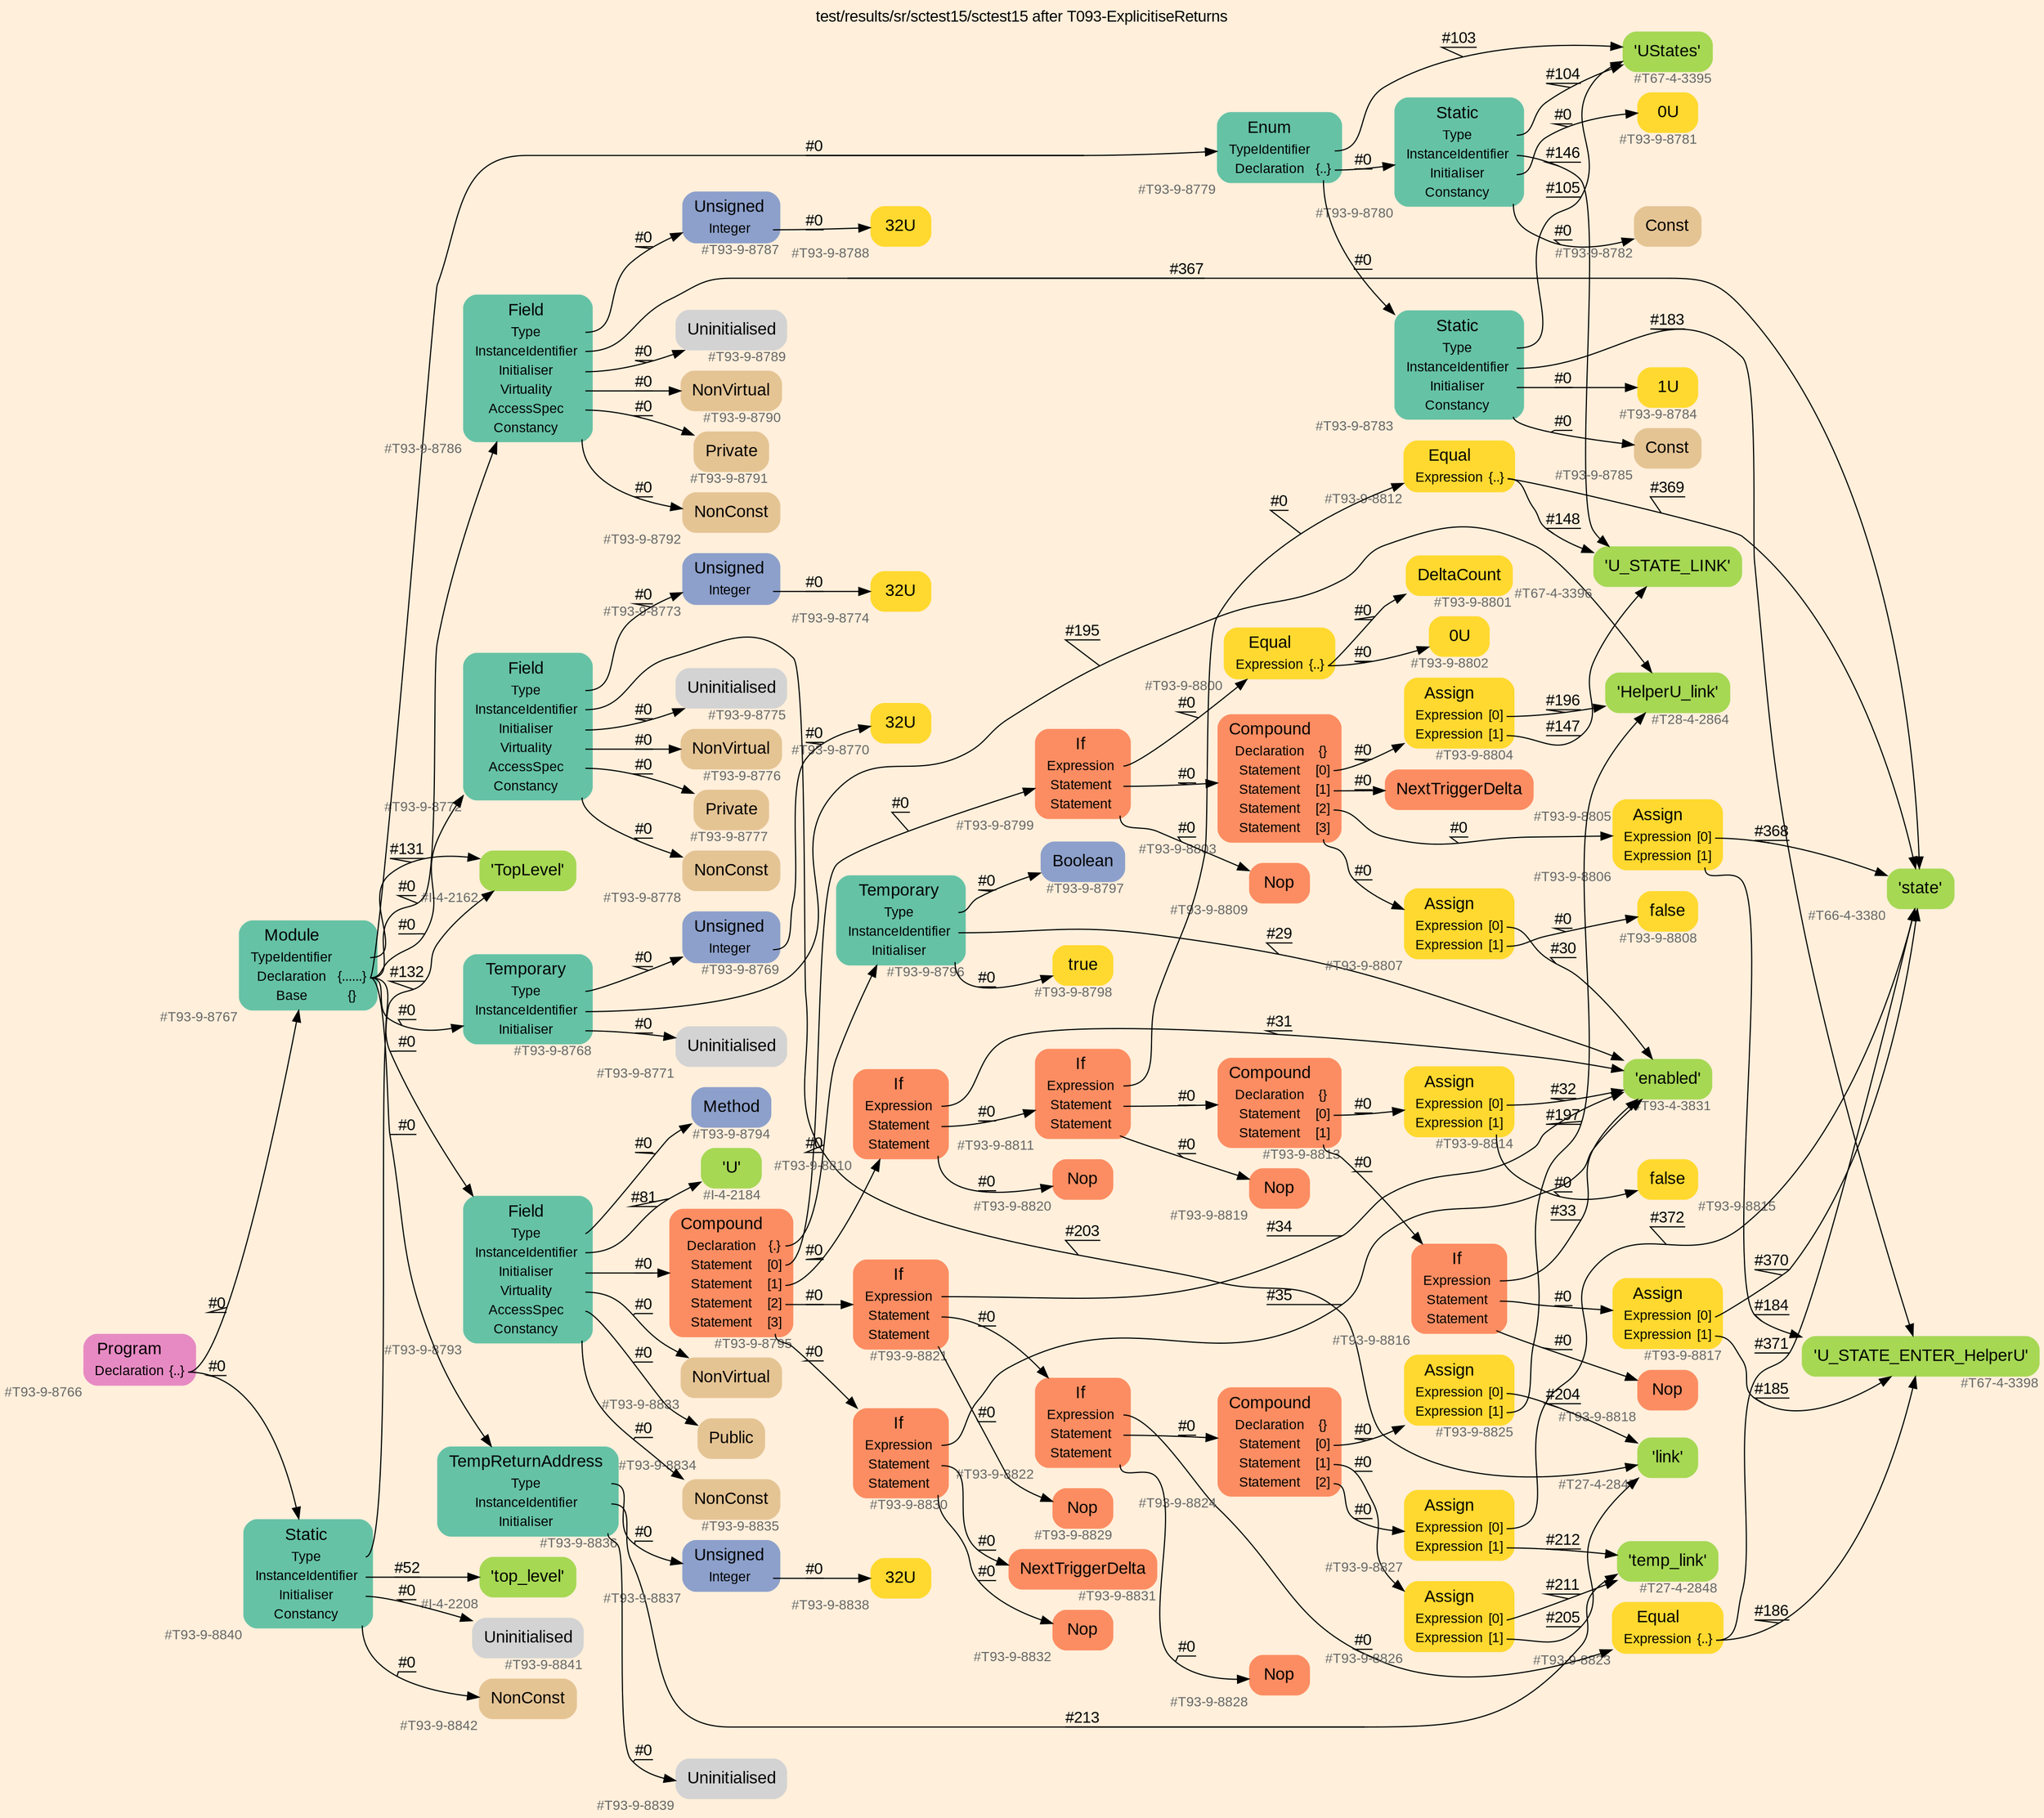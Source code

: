 digraph "test/results/sr/sctest15/sctest15 after T093-ExplicitiseReturns" {
label = "test/results/sr/sctest15/sctest15 after T093-ExplicitiseReturns"
labelloc = t
graph [
    rankdir = "LR"
    ranksep = 0.3
    bgcolor = antiquewhite1
    color = black
    fontcolor = black
    fontname = "Arial"
];
node [
    fontname = "Arial"
];
edge [
    fontname = "Arial"
];

// -------------------- node figure --------------------
// -------- block #T93-9-8766 ----------
"#T93-9-8766" [
    fillcolor = "/set28/4"
    xlabel = "#T93-9-8766"
    fontsize = "12"
    fontcolor = grey40
    shape = "plaintext"
    label = <<TABLE BORDER="0" CELLBORDER="0" CELLSPACING="0">
     <TR><TD><FONT COLOR="black" POINT-SIZE="15">Program</FONT></TD></TR>
     <TR><TD><FONT COLOR="black" POINT-SIZE="12">Declaration</FONT></TD><TD PORT="port0"><FONT COLOR="black" POINT-SIZE="12">{..}</FONT></TD></TR>
    </TABLE>>
    style = "rounded,filled"
];

// -------- block #T93-9-8767 ----------
"#T93-9-8767" [
    fillcolor = "/set28/1"
    xlabel = "#T93-9-8767"
    fontsize = "12"
    fontcolor = grey40
    shape = "plaintext"
    label = <<TABLE BORDER="0" CELLBORDER="0" CELLSPACING="0">
     <TR><TD><FONT COLOR="black" POINT-SIZE="15">Module</FONT></TD></TR>
     <TR><TD><FONT COLOR="black" POINT-SIZE="12">TypeIdentifier</FONT></TD><TD PORT="port0"></TD></TR>
     <TR><TD><FONT COLOR="black" POINT-SIZE="12">Declaration</FONT></TD><TD PORT="port1"><FONT COLOR="black" POINT-SIZE="12">{......}</FONT></TD></TR>
     <TR><TD><FONT COLOR="black" POINT-SIZE="12">Base</FONT></TD><TD PORT="port2"><FONT COLOR="black" POINT-SIZE="12">{}</FONT></TD></TR>
    </TABLE>>
    style = "rounded,filled"
];

// -------- block #I-4-2162 ----------
"#I-4-2162" [
    fillcolor = "/set28/5"
    xlabel = "#I-4-2162"
    fontsize = "12"
    fontcolor = grey40
    shape = "plaintext"
    label = <<TABLE BORDER="0" CELLBORDER="0" CELLSPACING="0">
     <TR><TD><FONT COLOR="black" POINT-SIZE="15">'TopLevel'</FONT></TD></TR>
    </TABLE>>
    style = "rounded,filled"
];

// -------- block #T93-9-8768 ----------
"#T93-9-8768" [
    fillcolor = "/set28/1"
    xlabel = "#T93-9-8768"
    fontsize = "12"
    fontcolor = grey40
    shape = "plaintext"
    label = <<TABLE BORDER="0" CELLBORDER="0" CELLSPACING="0">
     <TR><TD><FONT COLOR="black" POINT-SIZE="15">Temporary</FONT></TD></TR>
     <TR><TD><FONT COLOR="black" POINT-SIZE="12">Type</FONT></TD><TD PORT="port0"></TD></TR>
     <TR><TD><FONT COLOR="black" POINT-SIZE="12">InstanceIdentifier</FONT></TD><TD PORT="port1"></TD></TR>
     <TR><TD><FONT COLOR="black" POINT-SIZE="12">Initialiser</FONT></TD><TD PORT="port2"></TD></TR>
    </TABLE>>
    style = "rounded,filled"
];

// -------- block #T93-9-8769 ----------
"#T93-9-8769" [
    fillcolor = "/set28/3"
    xlabel = "#T93-9-8769"
    fontsize = "12"
    fontcolor = grey40
    shape = "plaintext"
    label = <<TABLE BORDER="0" CELLBORDER="0" CELLSPACING="0">
     <TR><TD><FONT COLOR="black" POINT-SIZE="15">Unsigned</FONT></TD></TR>
     <TR><TD><FONT COLOR="black" POINT-SIZE="12">Integer</FONT></TD><TD PORT="port0"></TD></TR>
    </TABLE>>
    style = "rounded,filled"
];

// -------- block #T93-9-8770 ----------
"#T93-9-8770" [
    fillcolor = "/set28/6"
    xlabel = "#T93-9-8770"
    fontsize = "12"
    fontcolor = grey40
    shape = "plaintext"
    label = <<TABLE BORDER="0" CELLBORDER="0" CELLSPACING="0">
     <TR><TD><FONT COLOR="black" POINT-SIZE="15">32U</FONT></TD></TR>
    </TABLE>>
    style = "rounded,filled"
];

// -------- block #T28-4-2864 ----------
"#T28-4-2864" [
    fillcolor = "/set28/5"
    xlabel = "#T28-4-2864"
    fontsize = "12"
    fontcolor = grey40
    shape = "plaintext"
    label = <<TABLE BORDER="0" CELLBORDER="0" CELLSPACING="0">
     <TR><TD><FONT COLOR="black" POINT-SIZE="15">'HelperU_link'</FONT></TD></TR>
    </TABLE>>
    style = "rounded,filled"
];

// -------- block #T93-9-8771 ----------
"#T93-9-8771" [
    xlabel = "#T93-9-8771"
    fontsize = "12"
    fontcolor = grey40
    shape = "plaintext"
    label = <<TABLE BORDER="0" CELLBORDER="0" CELLSPACING="0">
     <TR><TD><FONT COLOR="black" POINT-SIZE="15">Uninitialised</FONT></TD></TR>
    </TABLE>>
    style = "rounded,filled"
];

// -------- block #T93-9-8772 ----------
"#T93-9-8772" [
    fillcolor = "/set28/1"
    xlabel = "#T93-9-8772"
    fontsize = "12"
    fontcolor = grey40
    shape = "plaintext"
    label = <<TABLE BORDER="0" CELLBORDER="0" CELLSPACING="0">
     <TR><TD><FONT COLOR="black" POINT-SIZE="15">Field</FONT></TD></TR>
     <TR><TD><FONT COLOR="black" POINT-SIZE="12">Type</FONT></TD><TD PORT="port0"></TD></TR>
     <TR><TD><FONT COLOR="black" POINT-SIZE="12">InstanceIdentifier</FONT></TD><TD PORT="port1"></TD></TR>
     <TR><TD><FONT COLOR="black" POINT-SIZE="12">Initialiser</FONT></TD><TD PORT="port2"></TD></TR>
     <TR><TD><FONT COLOR="black" POINT-SIZE="12">Virtuality</FONT></TD><TD PORT="port3"></TD></TR>
     <TR><TD><FONT COLOR="black" POINT-SIZE="12">AccessSpec</FONT></TD><TD PORT="port4"></TD></TR>
     <TR><TD><FONT COLOR="black" POINT-SIZE="12">Constancy</FONT></TD><TD PORT="port5"></TD></TR>
    </TABLE>>
    style = "rounded,filled"
];

// -------- block #T93-9-8773 ----------
"#T93-9-8773" [
    fillcolor = "/set28/3"
    xlabel = "#T93-9-8773"
    fontsize = "12"
    fontcolor = grey40
    shape = "plaintext"
    label = <<TABLE BORDER="0" CELLBORDER="0" CELLSPACING="0">
     <TR><TD><FONT COLOR="black" POINT-SIZE="15">Unsigned</FONT></TD></TR>
     <TR><TD><FONT COLOR="black" POINT-SIZE="12">Integer</FONT></TD><TD PORT="port0"></TD></TR>
    </TABLE>>
    style = "rounded,filled"
];

// -------- block #T93-9-8774 ----------
"#T93-9-8774" [
    fillcolor = "/set28/6"
    xlabel = "#T93-9-8774"
    fontsize = "12"
    fontcolor = grey40
    shape = "plaintext"
    label = <<TABLE BORDER="0" CELLBORDER="0" CELLSPACING="0">
     <TR><TD><FONT COLOR="black" POINT-SIZE="15">32U</FONT></TD></TR>
    </TABLE>>
    style = "rounded,filled"
];

// -------- block #T27-4-2847 ----------
"#T27-4-2847" [
    fillcolor = "/set28/5"
    xlabel = "#T27-4-2847"
    fontsize = "12"
    fontcolor = grey40
    shape = "plaintext"
    label = <<TABLE BORDER="0" CELLBORDER="0" CELLSPACING="0">
     <TR><TD><FONT COLOR="black" POINT-SIZE="15">'link'</FONT></TD></TR>
    </TABLE>>
    style = "rounded,filled"
];

// -------- block #T93-9-8775 ----------
"#T93-9-8775" [
    xlabel = "#T93-9-8775"
    fontsize = "12"
    fontcolor = grey40
    shape = "plaintext"
    label = <<TABLE BORDER="0" CELLBORDER="0" CELLSPACING="0">
     <TR><TD><FONT COLOR="black" POINT-SIZE="15">Uninitialised</FONT></TD></TR>
    </TABLE>>
    style = "rounded,filled"
];

// -------- block #T93-9-8776 ----------
"#T93-9-8776" [
    fillcolor = "/set28/7"
    xlabel = "#T93-9-8776"
    fontsize = "12"
    fontcolor = grey40
    shape = "plaintext"
    label = <<TABLE BORDER="0" CELLBORDER="0" CELLSPACING="0">
     <TR><TD><FONT COLOR="black" POINT-SIZE="15">NonVirtual</FONT></TD></TR>
    </TABLE>>
    style = "rounded,filled"
];

// -------- block #T93-9-8777 ----------
"#T93-9-8777" [
    fillcolor = "/set28/7"
    xlabel = "#T93-9-8777"
    fontsize = "12"
    fontcolor = grey40
    shape = "plaintext"
    label = <<TABLE BORDER="0" CELLBORDER="0" CELLSPACING="0">
     <TR><TD><FONT COLOR="black" POINT-SIZE="15">Private</FONT></TD></TR>
    </TABLE>>
    style = "rounded,filled"
];

// -------- block #T93-9-8778 ----------
"#T93-9-8778" [
    fillcolor = "/set28/7"
    xlabel = "#T93-9-8778"
    fontsize = "12"
    fontcolor = grey40
    shape = "plaintext"
    label = <<TABLE BORDER="0" CELLBORDER="0" CELLSPACING="0">
     <TR><TD><FONT COLOR="black" POINT-SIZE="15">NonConst</FONT></TD></TR>
    </TABLE>>
    style = "rounded,filled"
];

// -------- block #T93-9-8779 ----------
"#T93-9-8779" [
    fillcolor = "/set28/1"
    xlabel = "#T93-9-8779"
    fontsize = "12"
    fontcolor = grey40
    shape = "plaintext"
    label = <<TABLE BORDER="0" CELLBORDER="0" CELLSPACING="0">
     <TR><TD><FONT COLOR="black" POINT-SIZE="15">Enum</FONT></TD></TR>
     <TR><TD><FONT COLOR="black" POINT-SIZE="12">TypeIdentifier</FONT></TD><TD PORT="port0"></TD></TR>
     <TR><TD><FONT COLOR="black" POINT-SIZE="12">Declaration</FONT></TD><TD PORT="port1"><FONT COLOR="black" POINT-SIZE="12">{..}</FONT></TD></TR>
    </TABLE>>
    style = "rounded,filled"
];

// -------- block #T67-4-3395 ----------
"#T67-4-3395" [
    fillcolor = "/set28/5"
    xlabel = "#T67-4-3395"
    fontsize = "12"
    fontcolor = grey40
    shape = "plaintext"
    label = <<TABLE BORDER="0" CELLBORDER="0" CELLSPACING="0">
     <TR><TD><FONT COLOR="black" POINT-SIZE="15">'UStates'</FONT></TD></TR>
    </TABLE>>
    style = "rounded,filled"
];

// -------- block #T93-9-8780 ----------
"#T93-9-8780" [
    fillcolor = "/set28/1"
    xlabel = "#T93-9-8780"
    fontsize = "12"
    fontcolor = grey40
    shape = "plaintext"
    label = <<TABLE BORDER="0" CELLBORDER="0" CELLSPACING="0">
     <TR><TD><FONT COLOR="black" POINT-SIZE="15">Static</FONT></TD></TR>
     <TR><TD><FONT COLOR="black" POINT-SIZE="12">Type</FONT></TD><TD PORT="port0"></TD></TR>
     <TR><TD><FONT COLOR="black" POINT-SIZE="12">InstanceIdentifier</FONT></TD><TD PORT="port1"></TD></TR>
     <TR><TD><FONT COLOR="black" POINT-SIZE="12">Initialiser</FONT></TD><TD PORT="port2"></TD></TR>
     <TR><TD><FONT COLOR="black" POINT-SIZE="12">Constancy</FONT></TD><TD PORT="port3"></TD></TR>
    </TABLE>>
    style = "rounded,filled"
];

// -------- block #T67-4-3396 ----------
"#T67-4-3396" [
    fillcolor = "/set28/5"
    xlabel = "#T67-4-3396"
    fontsize = "12"
    fontcolor = grey40
    shape = "plaintext"
    label = <<TABLE BORDER="0" CELLBORDER="0" CELLSPACING="0">
     <TR><TD><FONT COLOR="black" POINT-SIZE="15">'U_STATE_LINK'</FONT></TD></TR>
    </TABLE>>
    style = "rounded,filled"
];

// -------- block #T93-9-8781 ----------
"#T93-9-8781" [
    fillcolor = "/set28/6"
    xlabel = "#T93-9-8781"
    fontsize = "12"
    fontcolor = grey40
    shape = "plaintext"
    label = <<TABLE BORDER="0" CELLBORDER="0" CELLSPACING="0">
     <TR><TD><FONT COLOR="black" POINT-SIZE="15">0U</FONT></TD></TR>
    </TABLE>>
    style = "rounded,filled"
];

// -------- block #T93-9-8782 ----------
"#T93-9-8782" [
    fillcolor = "/set28/7"
    xlabel = "#T93-9-8782"
    fontsize = "12"
    fontcolor = grey40
    shape = "plaintext"
    label = <<TABLE BORDER="0" CELLBORDER="0" CELLSPACING="0">
     <TR><TD><FONT COLOR="black" POINT-SIZE="15">Const</FONT></TD></TR>
    </TABLE>>
    style = "rounded,filled"
];

// -------- block #T93-9-8783 ----------
"#T93-9-8783" [
    fillcolor = "/set28/1"
    xlabel = "#T93-9-8783"
    fontsize = "12"
    fontcolor = grey40
    shape = "plaintext"
    label = <<TABLE BORDER="0" CELLBORDER="0" CELLSPACING="0">
     <TR><TD><FONT COLOR="black" POINT-SIZE="15">Static</FONT></TD></TR>
     <TR><TD><FONT COLOR="black" POINT-SIZE="12">Type</FONT></TD><TD PORT="port0"></TD></TR>
     <TR><TD><FONT COLOR="black" POINT-SIZE="12">InstanceIdentifier</FONT></TD><TD PORT="port1"></TD></TR>
     <TR><TD><FONT COLOR="black" POINT-SIZE="12">Initialiser</FONT></TD><TD PORT="port2"></TD></TR>
     <TR><TD><FONT COLOR="black" POINT-SIZE="12">Constancy</FONT></TD><TD PORT="port3"></TD></TR>
    </TABLE>>
    style = "rounded,filled"
];

// -------- block #T67-4-3398 ----------
"#T67-4-3398" [
    fillcolor = "/set28/5"
    xlabel = "#T67-4-3398"
    fontsize = "12"
    fontcolor = grey40
    shape = "plaintext"
    label = <<TABLE BORDER="0" CELLBORDER="0" CELLSPACING="0">
     <TR><TD><FONT COLOR="black" POINT-SIZE="15">'U_STATE_ENTER_HelperU'</FONT></TD></TR>
    </TABLE>>
    style = "rounded,filled"
];

// -------- block #T93-9-8784 ----------
"#T93-9-8784" [
    fillcolor = "/set28/6"
    xlabel = "#T93-9-8784"
    fontsize = "12"
    fontcolor = grey40
    shape = "plaintext"
    label = <<TABLE BORDER="0" CELLBORDER="0" CELLSPACING="0">
     <TR><TD><FONT COLOR="black" POINT-SIZE="15">1U</FONT></TD></TR>
    </TABLE>>
    style = "rounded,filled"
];

// -------- block #T93-9-8785 ----------
"#T93-9-8785" [
    fillcolor = "/set28/7"
    xlabel = "#T93-9-8785"
    fontsize = "12"
    fontcolor = grey40
    shape = "plaintext"
    label = <<TABLE BORDER="0" CELLBORDER="0" CELLSPACING="0">
     <TR><TD><FONT COLOR="black" POINT-SIZE="15">Const</FONT></TD></TR>
    </TABLE>>
    style = "rounded,filled"
];

// -------- block #T93-9-8786 ----------
"#T93-9-8786" [
    fillcolor = "/set28/1"
    xlabel = "#T93-9-8786"
    fontsize = "12"
    fontcolor = grey40
    shape = "plaintext"
    label = <<TABLE BORDER="0" CELLBORDER="0" CELLSPACING="0">
     <TR><TD><FONT COLOR="black" POINT-SIZE="15">Field</FONT></TD></TR>
     <TR><TD><FONT COLOR="black" POINT-SIZE="12">Type</FONT></TD><TD PORT="port0"></TD></TR>
     <TR><TD><FONT COLOR="black" POINT-SIZE="12">InstanceIdentifier</FONT></TD><TD PORT="port1"></TD></TR>
     <TR><TD><FONT COLOR="black" POINT-SIZE="12">Initialiser</FONT></TD><TD PORT="port2"></TD></TR>
     <TR><TD><FONT COLOR="black" POINT-SIZE="12">Virtuality</FONT></TD><TD PORT="port3"></TD></TR>
     <TR><TD><FONT COLOR="black" POINT-SIZE="12">AccessSpec</FONT></TD><TD PORT="port4"></TD></TR>
     <TR><TD><FONT COLOR="black" POINT-SIZE="12">Constancy</FONT></TD><TD PORT="port5"></TD></TR>
    </TABLE>>
    style = "rounded,filled"
];

// -------- block #T93-9-8787 ----------
"#T93-9-8787" [
    fillcolor = "/set28/3"
    xlabel = "#T93-9-8787"
    fontsize = "12"
    fontcolor = grey40
    shape = "plaintext"
    label = <<TABLE BORDER="0" CELLBORDER="0" CELLSPACING="0">
     <TR><TD><FONT COLOR="black" POINT-SIZE="15">Unsigned</FONT></TD></TR>
     <TR><TD><FONT COLOR="black" POINT-SIZE="12">Integer</FONT></TD><TD PORT="port0"></TD></TR>
    </TABLE>>
    style = "rounded,filled"
];

// -------- block #T93-9-8788 ----------
"#T93-9-8788" [
    fillcolor = "/set28/6"
    xlabel = "#T93-9-8788"
    fontsize = "12"
    fontcolor = grey40
    shape = "plaintext"
    label = <<TABLE BORDER="0" CELLBORDER="0" CELLSPACING="0">
     <TR><TD><FONT COLOR="black" POINT-SIZE="15">32U</FONT></TD></TR>
    </TABLE>>
    style = "rounded,filled"
];

// -------- block #T66-4-3380 ----------
"#T66-4-3380" [
    fillcolor = "/set28/5"
    xlabel = "#T66-4-3380"
    fontsize = "12"
    fontcolor = grey40
    shape = "plaintext"
    label = <<TABLE BORDER="0" CELLBORDER="0" CELLSPACING="0">
     <TR><TD><FONT COLOR="black" POINT-SIZE="15">'state'</FONT></TD></TR>
    </TABLE>>
    style = "rounded,filled"
];

// -------- block #T93-9-8789 ----------
"#T93-9-8789" [
    xlabel = "#T93-9-8789"
    fontsize = "12"
    fontcolor = grey40
    shape = "plaintext"
    label = <<TABLE BORDER="0" CELLBORDER="0" CELLSPACING="0">
     <TR><TD><FONT COLOR="black" POINT-SIZE="15">Uninitialised</FONT></TD></TR>
    </TABLE>>
    style = "rounded,filled"
];

// -------- block #T93-9-8790 ----------
"#T93-9-8790" [
    fillcolor = "/set28/7"
    xlabel = "#T93-9-8790"
    fontsize = "12"
    fontcolor = grey40
    shape = "plaintext"
    label = <<TABLE BORDER="0" CELLBORDER="0" CELLSPACING="0">
     <TR><TD><FONT COLOR="black" POINT-SIZE="15">NonVirtual</FONT></TD></TR>
    </TABLE>>
    style = "rounded,filled"
];

// -------- block #T93-9-8791 ----------
"#T93-9-8791" [
    fillcolor = "/set28/7"
    xlabel = "#T93-9-8791"
    fontsize = "12"
    fontcolor = grey40
    shape = "plaintext"
    label = <<TABLE BORDER="0" CELLBORDER="0" CELLSPACING="0">
     <TR><TD><FONT COLOR="black" POINT-SIZE="15">Private</FONT></TD></TR>
    </TABLE>>
    style = "rounded,filled"
];

// -------- block #T93-9-8792 ----------
"#T93-9-8792" [
    fillcolor = "/set28/7"
    xlabel = "#T93-9-8792"
    fontsize = "12"
    fontcolor = grey40
    shape = "plaintext"
    label = <<TABLE BORDER="0" CELLBORDER="0" CELLSPACING="0">
     <TR><TD><FONT COLOR="black" POINT-SIZE="15">NonConst</FONT></TD></TR>
    </TABLE>>
    style = "rounded,filled"
];

// -------- block #T93-9-8793 ----------
"#T93-9-8793" [
    fillcolor = "/set28/1"
    xlabel = "#T93-9-8793"
    fontsize = "12"
    fontcolor = grey40
    shape = "plaintext"
    label = <<TABLE BORDER="0" CELLBORDER="0" CELLSPACING="0">
     <TR><TD><FONT COLOR="black" POINT-SIZE="15">Field</FONT></TD></TR>
     <TR><TD><FONT COLOR="black" POINT-SIZE="12">Type</FONT></TD><TD PORT="port0"></TD></TR>
     <TR><TD><FONT COLOR="black" POINT-SIZE="12">InstanceIdentifier</FONT></TD><TD PORT="port1"></TD></TR>
     <TR><TD><FONT COLOR="black" POINT-SIZE="12">Initialiser</FONT></TD><TD PORT="port2"></TD></TR>
     <TR><TD><FONT COLOR="black" POINT-SIZE="12">Virtuality</FONT></TD><TD PORT="port3"></TD></TR>
     <TR><TD><FONT COLOR="black" POINT-SIZE="12">AccessSpec</FONT></TD><TD PORT="port4"></TD></TR>
     <TR><TD><FONT COLOR="black" POINT-SIZE="12">Constancy</FONT></TD><TD PORT="port5"></TD></TR>
    </TABLE>>
    style = "rounded,filled"
];

// -------- block #T93-9-8794 ----------
"#T93-9-8794" [
    fillcolor = "/set28/3"
    xlabel = "#T93-9-8794"
    fontsize = "12"
    fontcolor = grey40
    shape = "plaintext"
    label = <<TABLE BORDER="0" CELLBORDER="0" CELLSPACING="0">
     <TR><TD><FONT COLOR="black" POINT-SIZE="15">Method</FONT></TD></TR>
    </TABLE>>
    style = "rounded,filled"
];

// -------- block #I-4-2184 ----------
"#I-4-2184" [
    fillcolor = "/set28/5"
    xlabel = "#I-4-2184"
    fontsize = "12"
    fontcolor = grey40
    shape = "plaintext"
    label = <<TABLE BORDER="0" CELLBORDER="0" CELLSPACING="0">
     <TR><TD><FONT COLOR="black" POINT-SIZE="15">'U'</FONT></TD></TR>
    </TABLE>>
    style = "rounded,filled"
];

// -------- block #T93-9-8795 ----------
"#T93-9-8795" [
    fillcolor = "/set28/2"
    xlabel = "#T93-9-8795"
    fontsize = "12"
    fontcolor = grey40
    shape = "plaintext"
    label = <<TABLE BORDER="0" CELLBORDER="0" CELLSPACING="0">
     <TR><TD><FONT COLOR="black" POINT-SIZE="15">Compound</FONT></TD></TR>
     <TR><TD><FONT COLOR="black" POINT-SIZE="12">Declaration</FONT></TD><TD PORT="port0"><FONT COLOR="black" POINT-SIZE="12">{.}</FONT></TD></TR>
     <TR><TD><FONT COLOR="black" POINT-SIZE="12">Statement</FONT></TD><TD PORT="port1"><FONT COLOR="black" POINT-SIZE="12">[0]</FONT></TD></TR>
     <TR><TD><FONT COLOR="black" POINT-SIZE="12">Statement</FONT></TD><TD PORT="port2"><FONT COLOR="black" POINT-SIZE="12">[1]</FONT></TD></TR>
     <TR><TD><FONT COLOR="black" POINT-SIZE="12">Statement</FONT></TD><TD PORT="port3"><FONT COLOR="black" POINT-SIZE="12">[2]</FONT></TD></TR>
     <TR><TD><FONT COLOR="black" POINT-SIZE="12">Statement</FONT></TD><TD PORT="port4"><FONT COLOR="black" POINT-SIZE="12">[3]</FONT></TD></TR>
    </TABLE>>
    style = "rounded,filled"
];

// -------- block #T93-9-8796 ----------
"#T93-9-8796" [
    fillcolor = "/set28/1"
    xlabel = "#T93-9-8796"
    fontsize = "12"
    fontcolor = grey40
    shape = "plaintext"
    label = <<TABLE BORDER="0" CELLBORDER="0" CELLSPACING="0">
     <TR><TD><FONT COLOR="black" POINT-SIZE="15">Temporary</FONT></TD></TR>
     <TR><TD><FONT COLOR="black" POINT-SIZE="12">Type</FONT></TD><TD PORT="port0"></TD></TR>
     <TR><TD><FONT COLOR="black" POINT-SIZE="12">InstanceIdentifier</FONT></TD><TD PORT="port1"></TD></TR>
     <TR><TD><FONT COLOR="black" POINT-SIZE="12">Initialiser</FONT></TD><TD PORT="port2"></TD></TR>
    </TABLE>>
    style = "rounded,filled"
];

// -------- block #T93-9-8797 ----------
"#T93-9-8797" [
    fillcolor = "/set28/3"
    xlabel = "#T93-9-8797"
    fontsize = "12"
    fontcolor = grey40
    shape = "plaintext"
    label = <<TABLE BORDER="0" CELLBORDER="0" CELLSPACING="0">
     <TR><TD><FONT COLOR="black" POINT-SIZE="15">Boolean</FONT></TD></TR>
    </TABLE>>
    style = "rounded,filled"
];

// -------- block #T93-4-3831 ----------
"#T93-4-3831" [
    fillcolor = "/set28/5"
    xlabel = "#T93-4-3831"
    fontsize = "12"
    fontcolor = grey40
    shape = "plaintext"
    label = <<TABLE BORDER="0" CELLBORDER="0" CELLSPACING="0">
     <TR><TD><FONT COLOR="black" POINT-SIZE="15">'enabled'</FONT></TD></TR>
    </TABLE>>
    style = "rounded,filled"
];

// -------- block #T93-9-8798 ----------
"#T93-9-8798" [
    fillcolor = "/set28/6"
    xlabel = "#T93-9-8798"
    fontsize = "12"
    fontcolor = grey40
    shape = "plaintext"
    label = <<TABLE BORDER="0" CELLBORDER="0" CELLSPACING="0">
     <TR><TD><FONT COLOR="black" POINT-SIZE="15">true</FONT></TD></TR>
    </TABLE>>
    style = "rounded,filled"
];

// -------- block #T93-9-8799 ----------
"#T93-9-8799" [
    fillcolor = "/set28/2"
    xlabel = "#T93-9-8799"
    fontsize = "12"
    fontcolor = grey40
    shape = "plaintext"
    label = <<TABLE BORDER="0" CELLBORDER="0" CELLSPACING="0">
     <TR><TD><FONT COLOR="black" POINT-SIZE="15">If</FONT></TD></TR>
     <TR><TD><FONT COLOR="black" POINT-SIZE="12">Expression</FONT></TD><TD PORT="port0"></TD></TR>
     <TR><TD><FONT COLOR="black" POINT-SIZE="12">Statement</FONT></TD><TD PORT="port1"></TD></TR>
     <TR><TD><FONT COLOR="black" POINT-SIZE="12">Statement</FONT></TD><TD PORT="port2"></TD></TR>
    </TABLE>>
    style = "rounded,filled"
];

// -------- block #T93-9-8800 ----------
"#T93-9-8800" [
    fillcolor = "/set28/6"
    xlabel = "#T93-9-8800"
    fontsize = "12"
    fontcolor = grey40
    shape = "plaintext"
    label = <<TABLE BORDER="0" CELLBORDER="0" CELLSPACING="0">
     <TR><TD><FONT COLOR="black" POINT-SIZE="15">Equal</FONT></TD></TR>
     <TR><TD><FONT COLOR="black" POINT-SIZE="12">Expression</FONT></TD><TD PORT="port0"><FONT COLOR="black" POINT-SIZE="12">{..}</FONT></TD></TR>
    </TABLE>>
    style = "rounded,filled"
];

// -------- block #T93-9-8801 ----------
"#T93-9-8801" [
    fillcolor = "/set28/6"
    xlabel = "#T93-9-8801"
    fontsize = "12"
    fontcolor = grey40
    shape = "plaintext"
    label = <<TABLE BORDER="0" CELLBORDER="0" CELLSPACING="0">
     <TR><TD><FONT COLOR="black" POINT-SIZE="15">DeltaCount</FONT></TD></TR>
    </TABLE>>
    style = "rounded,filled"
];

// -------- block #T93-9-8802 ----------
"#T93-9-8802" [
    fillcolor = "/set28/6"
    xlabel = "#T93-9-8802"
    fontsize = "12"
    fontcolor = grey40
    shape = "plaintext"
    label = <<TABLE BORDER="0" CELLBORDER="0" CELLSPACING="0">
     <TR><TD><FONT COLOR="black" POINT-SIZE="15">0U</FONT></TD></TR>
    </TABLE>>
    style = "rounded,filled"
];

// -------- block #T93-9-8803 ----------
"#T93-9-8803" [
    fillcolor = "/set28/2"
    xlabel = "#T93-9-8803"
    fontsize = "12"
    fontcolor = grey40
    shape = "plaintext"
    label = <<TABLE BORDER="0" CELLBORDER="0" CELLSPACING="0">
     <TR><TD><FONT COLOR="black" POINT-SIZE="15">Compound</FONT></TD></TR>
     <TR><TD><FONT COLOR="black" POINT-SIZE="12">Declaration</FONT></TD><TD PORT="port0"><FONT COLOR="black" POINT-SIZE="12">{}</FONT></TD></TR>
     <TR><TD><FONT COLOR="black" POINT-SIZE="12">Statement</FONT></TD><TD PORT="port1"><FONT COLOR="black" POINT-SIZE="12">[0]</FONT></TD></TR>
     <TR><TD><FONT COLOR="black" POINT-SIZE="12">Statement</FONT></TD><TD PORT="port2"><FONT COLOR="black" POINT-SIZE="12">[1]</FONT></TD></TR>
     <TR><TD><FONT COLOR="black" POINT-SIZE="12">Statement</FONT></TD><TD PORT="port3"><FONT COLOR="black" POINT-SIZE="12">[2]</FONT></TD></TR>
     <TR><TD><FONT COLOR="black" POINT-SIZE="12">Statement</FONT></TD><TD PORT="port4"><FONT COLOR="black" POINT-SIZE="12">[3]</FONT></TD></TR>
    </TABLE>>
    style = "rounded,filled"
];

// -------- block #T93-9-8804 ----------
"#T93-9-8804" [
    fillcolor = "/set28/6"
    xlabel = "#T93-9-8804"
    fontsize = "12"
    fontcolor = grey40
    shape = "plaintext"
    label = <<TABLE BORDER="0" CELLBORDER="0" CELLSPACING="0">
     <TR><TD><FONT COLOR="black" POINT-SIZE="15">Assign</FONT></TD></TR>
     <TR><TD><FONT COLOR="black" POINT-SIZE="12">Expression</FONT></TD><TD PORT="port0"><FONT COLOR="black" POINT-SIZE="12">[0]</FONT></TD></TR>
     <TR><TD><FONT COLOR="black" POINT-SIZE="12">Expression</FONT></TD><TD PORT="port1"><FONT COLOR="black" POINT-SIZE="12">[1]</FONT></TD></TR>
    </TABLE>>
    style = "rounded,filled"
];

// -------- block #T93-9-8805 ----------
"#T93-9-8805" [
    fillcolor = "/set28/2"
    xlabel = "#T93-9-8805"
    fontsize = "12"
    fontcolor = grey40
    shape = "plaintext"
    label = <<TABLE BORDER="0" CELLBORDER="0" CELLSPACING="0">
     <TR><TD><FONT COLOR="black" POINT-SIZE="15">NextTriggerDelta</FONT></TD></TR>
    </TABLE>>
    style = "rounded,filled"
];

// -------- block #T93-9-8806 ----------
"#T93-9-8806" [
    fillcolor = "/set28/6"
    xlabel = "#T93-9-8806"
    fontsize = "12"
    fontcolor = grey40
    shape = "plaintext"
    label = <<TABLE BORDER="0" CELLBORDER="0" CELLSPACING="0">
     <TR><TD><FONT COLOR="black" POINT-SIZE="15">Assign</FONT></TD></TR>
     <TR><TD><FONT COLOR="black" POINT-SIZE="12">Expression</FONT></TD><TD PORT="port0"><FONT COLOR="black" POINT-SIZE="12">[0]</FONT></TD></TR>
     <TR><TD><FONT COLOR="black" POINT-SIZE="12">Expression</FONT></TD><TD PORT="port1"><FONT COLOR="black" POINT-SIZE="12">[1]</FONT></TD></TR>
    </TABLE>>
    style = "rounded,filled"
];

// -------- block #T93-9-8807 ----------
"#T93-9-8807" [
    fillcolor = "/set28/6"
    xlabel = "#T93-9-8807"
    fontsize = "12"
    fontcolor = grey40
    shape = "plaintext"
    label = <<TABLE BORDER="0" CELLBORDER="0" CELLSPACING="0">
     <TR><TD><FONT COLOR="black" POINT-SIZE="15">Assign</FONT></TD></TR>
     <TR><TD><FONT COLOR="black" POINT-SIZE="12">Expression</FONT></TD><TD PORT="port0"><FONT COLOR="black" POINT-SIZE="12">[0]</FONT></TD></TR>
     <TR><TD><FONT COLOR="black" POINT-SIZE="12">Expression</FONT></TD><TD PORT="port1"><FONT COLOR="black" POINT-SIZE="12">[1]</FONT></TD></TR>
    </TABLE>>
    style = "rounded,filled"
];

// -------- block #T93-9-8808 ----------
"#T93-9-8808" [
    fillcolor = "/set28/6"
    xlabel = "#T93-9-8808"
    fontsize = "12"
    fontcolor = grey40
    shape = "plaintext"
    label = <<TABLE BORDER="0" CELLBORDER="0" CELLSPACING="0">
     <TR><TD><FONT COLOR="black" POINT-SIZE="15">false</FONT></TD></TR>
    </TABLE>>
    style = "rounded,filled"
];

// -------- block #T93-9-8809 ----------
"#T93-9-8809" [
    fillcolor = "/set28/2"
    xlabel = "#T93-9-8809"
    fontsize = "12"
    fontcolor = grey40
    shape = "plaintext"
    label = <<TABLE BORDER="0" CELLBORDER="0" CELLSPACING="0">
     <TR><TD><FONT COLOR="black" POINT-SIZE="15">Nop</FONT></TD></TR>
    </TABLE>>
    style = "rounded,filled"
];

// -------- block #T93-9-8810 ----------
"#T93-9-8810" [
    fillcolor = "/set28/2"
    xlabel = "#T93-9-8810"
    fontsize = "12"
    fontcolor = grey40
    shape = "plaintext"
    label = <<TABLE BORDER="0" CELLBORDER="0" CELLSPACING="0">
     <TR><TD><FONT COLOR="black" POINT-SIZE="15">If</FONT></TD></TR>
     <TR><TD><FONT COLOR="black" POINT-SIZE="12">Expression</FONT></TD><TD PORT="port0"></TD></TR>
     <TR><TD><FONT COLOR="black" POINT-SIZE="12">Statement</FONT></TD><TD PORT="port1"></TD></TR>
     <TR><TD><FONT COLOR="black" POINT-SIZE="12">Statement</FONT></TD><TD PORT="port2"></TD></TR>
    </TABLE>>
    style = "rounded,filled"
];

// -------- block #T93-9-8811 ----------
"#T93-9-8811" [
    fillcolor = "/set28/2"
    xlabel = "#T93-9-8811"
    fontsize = "12"
    fontcolor = grey40
    shape = "plaintext"
    label = <<TABLE BORDER="0" CELLBORDER="0" CELLSPACING="0">
     <TR><TD><FONT COLOR="black" POINT-SIZE="15">If</FONT></TD></TR>
     <TR><TD><FONT COLOR="black" POINT-SIZE="12">Expression</FONT></TD><TD PORT="port0"></TD></TR>
     <TR><TD><FONT COLOR="black" POINT-SIZE="12">Statement</FONT></TD><TD PORT="port1"></TD></TR>
     <TR><TD><FONT COLOR="black" POINT-SIZE="12">Statement</FONT></TD><TD PORT="port2"></TD></TR>
    </TABLE>>
    style = "rounded,filled"
];

// -------- block #T93-9-8812 ----------
"#T93-9-8812" [
    fillcolor = "/set28/6"
    xlabel = "#T93-9-8812"
    fontsize = "12"
    fontcolor = grey40
    shape = "plaintext"
    label = <<TABLE BORDER="0" CELLBORDER="0" CELLSPACING="0">
     <TR><TD><FONT COLOR="black" POINT-SIZE="15">Equal</FONT></TD></TR>
     <TR><TD><FONT COLOR="black" POINT-SIZE="12">Expression</FONT></TD><TD PORT="port0"><FONT COLOR="black" POINT-SIZE="12">{..}</FONT></TD></TR>
    </TABLE>>
    style = "rounded,filled"
];

// -------- block #T93-9-8813 ----------
"#T93-9-8813" [
    fillcolor = "/set28/2"
    xlabel = "#T93-9-8813"
    fontsize = "12"
    fontcolor = grey40
    shape = "plaintext"
    label = <<TABLE BORDER="0" CELLBORDER="0" CELLSPACING="0">
     <TR><TD><FONT COLOR="black" POINT-SIZE="15">Compound</FONT></TD></TR>
     <TR><TD><FONT COLOR="black" POINT-SIZE="12">Declaration</FONT></TD><TD PORT="port0"><FONT COLOR="black" POINT-SIZE="12">{}</FONT></TD></TR>
     <TR><TD><FONT COLOR="black" POINT-SIZE="12">Statement</FONT></TD><TD PORT="port1"><FONT COLOR="black" POINT-SIZE="12">[0]</FONT></TD></TR>
     <TR><TD><FONT COLOR="black" POINT-SIZE="12">Statement</FONT></TD><TD PORT="port2"><FONT COLOR="black" POINT-SIZE="12">[1]</FONT></TD></TR>
    </TABLE>>
    style = "rounded,filled"
];

// -------- block #T93-9-8814 ----------
"#T93-9-8814" [
    fillcolor = "/set28/6"
    xlabel = "#T93-9-8814"
    fontsize = "12"
    fontcolor = grey40
    shape = "plaintext"
    label = <<TABLE BORDER="0" CELLBORDER="0" CELLSPACING="0">
     <TR><TD><FONT COLOR="black" POINT-SIZE="15">Assign</FONT></TD></TR>
     <TR><TD><FONT COLOR="black" POINT-SIZE="12">Expression</FONT></TD><TD PORT="port0"><FONT COLOR="black" POINT-SIZE="12">[0]</FONT></TD></TR>
     <TR><TD><FONT COLOR="black" POINT-SIZE="12">Expression</FONT></TD><TD PORT="port1"><FONT COLOR="black" POINT-SIZE="12">[1]</FONT></TD></TR>
    </TABLE>>
    style = "rounded,filled"
];

// -------- block #T93-9-8815 ----------
"#T93-9-8815" [
    fillcolor = "/set28/6"
    xlabel = "#T93-9-8815"
    fontsize = "12"
    fontcolor = grey40
    shape = "plaintext"
    label = <<TABLE BORDER="0" CELLBORDER="0" CELLSPACING="0">
     <TR><TD><FONT COLOR="black" POINT-SIZE="15">false</FONT></TD></TR>
    </TABLE>>
    style = "rounded,filled"
];

// -------- block #T93-9-8816 ----------
"#T93-9-8816" [
    fillcolor = "/set28/2"
    xlabel = "#T93-9-8816"
    fontsize = "12"
    fontcolor = grey40
    shape = "plaintext"
    label = <<TABLE BORDER="0" CELLBORDER="0" CELLSPACING="0">
     <TR><TD><FONT COLOR="black" POINT-SIZE="15">If</FONT></TD></TR>
     <TR><TD><FONT COLOR="black" POINT-SIZE="12">Expression</FONT></TD><TD PORT="port0"></TD></TR>
     <TR><TD><FONT COLOR="black" POINT-SIZE="12">Statement</FONT></TD><TD PORT="port1"></TD></TR>
     <TR><TD><FONT COLOR="black" POINT-SIZE="12">Statement</FONT></TD><TD PORT="port2"></TD></TR>
    </TABLE>>
    style = "rounded,filled"
];

// -------- block #T93-9-8817 ----------
"#T93-9-8817" [
    fillcolor = "/set28/6"
    xlabel = "#T93-9-8817"
    fontsize = "12"
    fontcolor = grey40
    shape = "plaintext"
    label = <<TABLE BORDER="0" CELLBORDER="0" CELLSPACING="0">
     <TR><TD><FONT COLOR="black" POINT-SIZE="15">Assign</FONT></TD></TR>
     <TR><TD><FONT COLOR="black" POINT-SIZE="12">Expression</FONT></TD><TD PORT="port0"><FONT COLOR="black" POINT-SIZE="12">[0]</FONT></TD></TR>
     <TR><TD><FONT COLOR="black" POINT-SIZE="12">Expression</FONT></TD><TD PORT="port1"><FONT COLOR="black" POINT-SIZE="12">[1]</FONT></TD></TR>
    </TABLE>>
    style = "rounded,filled"
];

// -------- block #T93-9-8818 ----------
"#T93-9-8818" [
    fillcolor = "/set28/2"
    xlabel = "#T93-9-8818"
    fontsize = "12"
    fontcolor = grey40
    shape = "plaintext"
    label = <<TABLE BORDER="0" CELLBORDER="0" CELLSPACING="0">
     <TR><TD><FONT COLOR="black" POINT-SIZE="15">Nop</FONT></TD></TR>
    </TABLE>>
    style = "rounded,filled"
];

// -------- block #T93-9-8819 ----------
"#T93-9-8819" [
    fillcolor = "/set28/2"
    xlabel = "#T93-9-8819"
    fontsize = "12"
    fontcolor = grey40
    shape = "plaintext"
    label = <<TABLE BORDER="0" CELLBORDER="0" CELLSPACING="0">
     <TR><TD><FONT COLOR="black" POINT-SIZE="15">Nop</FONT></TD></TR>
    </TABLE>>
    style = "rounded,filled"
];

// -------- block #T93-9-8820 ----------
"#T93-9-8820" [
    fillcolor = "/set28/2"
    xlabel = "#T93-9-8820"
    fontsize = "12"
    fontcolor = grey40
    shape = "plaintext"
    label = <<TABLE BORDER="0" CELLBORDER="0" CELLSPACING="0">
     <TR><TD><FONT COLOR="black" POINT-SIZE="15">Nop</FONT></TD></TR>
    </TABLE>>
    style = "rounded,filled"
];

// -------- block #T93-9-8821 ----------
"#T93-9-8821" [
    fillcolor = "/set28/2"
    xlabel = "#T93-9-8821"
    fontsize = "12"
    fontcolor = grey40
    shape = "plaintext"
    label = <<TABLE BORDER="0" CELLBORDER="0" CELLSPACING="0">
     <TR><TD><FONT COLOR="black" POINT-SIZE="15">If</FONT></TD></TR>
     <TR><TD><FONT COLOR="black" POINT-SIZE="12">Expression</FONT></TD><TD PORT="port0"></TD></TR>
     <TR><TD><FONT COLOR="black" POINT-SIZE="12">Statement</FONT></TD><TD PORT="port1"></TD></TR>
     <TR><TD><FONT COLOR="black" POINT-SIZE="12">Statement</FONT></TD><TD PORT="port2"></TD></TR>
    </TABLE>>
    style = "rounded,filled"
];

// -------- block #T93-9-8822 ----------
"#T93-9-8822" [
    fillcolor = "/set28/2"
    xlabel = "#T93-9-8822"
    fontsize = "12"
    fontcolor = grey40
    shape = "plaintext"
    label = <<TABLE BORDER="0" CELLBORDER="0" CELLSPACING="0">
     <TR><TD><FONT COLOR="black" POINT-SIZE="15">If</FONT></TD></TR>
     <TR><TD><FONT COLOR="black" POINT-SIZE="12">Expression</FONT></TD><TD PORT="port0"></TD></TR>
     <TR><TD><FONT COLOR="black" POINT-SIZE="12">Statement</FONT></TD><TD PORT="port1"></TD></TR>
     <TR><TD><FONT COLOR="black" POINT-SIZE="12">Statement</FONT></TD><TD PORT="port2"></TD></TR>
    </TABLE>>
    style = "rounded,filled"
];

// -------- block #T93-9-8823 ----------
"#T93-9-8823" [
    fillcolor = "/set28/6"
    xlabel = "#T93-9-8823"
    fontsize = "12"
    fontcolor = grey40
    shape = "plaintext"
    label = <<TABLE BORDER="0" CELLBORDER="0" CELLSPACING="0">
     <TR><TD><FONT COLOR="black" POINT-SIZE="15">Equal</FONT></TD></TR>
     <TR><TD><FONT COLOR="black" POINT-SIZE="12">Expression</FONT></TD><TD PORT="port0"><FONT COLOR="black" POINT-SIZE="12">{..}</FONT></TD></TR>
    </TABLE>>
    style = "rounded,filled"
];

// -------- block #T93-9-8824 ----------
"#T93-9-8824" [
    fillcolor = "/set28/2"
    xlabel = "#T93-9-8824"
    fontsize = "12"
    fontcolor = grey40
    shape = "plaintext"
    label = <<TABLE BORDER="0" CELLBORDER="0" CELLSPACING="0">
     <TR><TD><FONT COLOR="black" POINT-SIZE="15">Compound</FONT></TD></TR>
     <TR><TD><FONT COLOR="black" POINT-SIZE="12">Declaration</FONT></TD><TD PORT="port0"><FONT COLOR="black" POINT-SIZE="12">{}</FONT></TD></TR>
     <TR><TD><FONT COLOR="black" POINT-SIZE="12">Statement</FONT></TD><TD PORT="port1"><FONT COLOR="black" POINT-SIZE="12">[0]</FONT></TD></TR>
     <TR><TD><FONT COLOR="black" POINT-SIZE="12">Statement</FONT></TD><TD PORT="port2"><FONT COLOR="black" POINT-SIZE="12">[1]</FONT></TD></TR>
     <TR><TD><FONT COLOR="black" POINT-SIZE="12">Statement</FONT></TD><TD PORT="port3"><FONT COLOR="black" POINT-SIZE="12">[2]</FONT></TD></TR>
    </TABLE>>
    style = "rounded,filled"
];

// -------- block #T93-9-8825 ----------
"#T93-9-8825" [
    fillcolor = "/set28/6"
    xlabel = "#T93-9-8825"
    fontsize = "12"
    fontcolor = grey40
    shape = "plaintext"
    label = <<TABLE BORDER="0" CELLBORDER="0" CELLSPACING="0">
     <TR><TD><FONT COLOR="black" POINT-SIZE="15">Assign</FONT></TD></TR>
     <TR><TD><FONT COLOR="black" POINT-SIZE="12">Expression</FONT></TD><TD PORT="port0"><FONT COLOR="black" POINT-SIZE="12">[0]</FONT></TD></TR>
     <TR><TD><FONT COLOR="black" POINT-SIZE="12">Expression</FONT></TD><TD PORT="port1"><FONT COLOR="black" POINT-SIZE="12">[1]</FONT></TD></TR>
    </TABLE>>
    style = "rounded,filled"
];

// -------- block #T93-9-8826 ----------
"#T93-9-8826" [
    fillcolor = "/set28/6"
    xlabel = "#T93-9-8826"
    fontsize = "12"
    fontcolor = grey40
    shape = "plaintext"
    label = <<TABLE BORDER="0" CELLBORDER="0" CELLSPACING="0">
     <TR><TD><FONT COLOR="black" POINT-SIZE="15">Assign</FONT></TD></TR>
     <TR><TD><FONT COLOR="black" POINT-SIZE="12">Expression</FONT></TD><TD PORT="port0"><FONT COLOR="black" POINT-SIZE="12">[0]</FONT></TD></TR>
     <TR><TD><FONT COLOR="black" POINT-SIZE="12">Expression</FONT></TD><TD PORT="port1"><FONT COLOR="black" POINT-SIZE="12">[1]</FONT></TD></TR>
    </TABLE>>
    style = "rounded,filled"
];

// -------- block #T27-4-2848 ----------
"#T27-4-2848" [
    fillcolor = "/set28/5"
    xlabel = "#T27-4-2848"
    fontsize = "12"
    fontcolor = grey40
    shape = "plaintext"
    label = <<TABLE BORDER="0" CELLBORDER="0" CELLSPACING="0">
     <TR><TD><FONT COLOR="black" POINT-SIZE="15">'temp_link'</FONT></TD></TR>
    </TABLE>>
    style = "rounded,filled"
];

// -------- block #T93-9-8827 ----------
"#T93-9-8827" [
    fillcolor = "/set28/6"
    xlabel = "#T93-9-8827"
    fontsize = "12"
    fontcolor = grey40
    shape = "plaintext"
    label = <<TABLE BORDER="0" CELLBORDER="0" CELLSPACING="0">
     <TR><TD><FONT COLOR="black" POINT-SIZE="15">Assign</FONT></TD></TR>
     <TR><TD><FONT COLOR="black" POINT-SIZE="12">Expression</FONT></TD><TD PORT="port0"><FONT COLOR="black" POINT-SIZE="12">[0]</FONT></TD></TR>
     <TR><TD><FONT COLOR="black" POINT-SIZE="12">Expression</FONT></TD><TD PORT="port1"><FONT COLOR="black" POINT-SIZE="12">[1]</FONT></TD></TR>
    </TABLE>>
    style = "rounded,filled"
];

// -------- block #T93-9-8828 ----------
"#T93-9-8828" [
    fillcolor = "/set28/2"
    xlabel = "#T93-9-8828"
    fontsize = "12"
    fontcolor = grey40
    shape = "plaintext"
    label = <<TABLE BORDER="0" CELLBORDER="0" CELLSPACING="0">
     <TR><TD><FONT COLOR="black" POINT-SIZE="15">Nop</FONT></TD></TR>
    </TABLE>>
    style = "rounded,filled"
];

// -------- block #T93-9-8829 ----------
"#T93-9-8829" [
    fillcolor = "/set28/2"
    xlabel = "#T93-9-8829"
    fontsize = "12"
    fontcolor = grey40
    shape = "plaintext"
    label = <<TABLE BORDER="0" CELLBORDER="0" CELLSPACING="0">
     <TR><TD><FONT COLOR="black" POINT-SIZE="15">Nop</FONT></TD></TR>
    </TABLE>>
    style = "rounded,filled"
];

// -------- block #T93-9-8830 ----------
"#T93-9-8830" [
    fillcolor = "/set28/2"
    xlabel = "#T93-9-8830"
    fontsize = "12"
    fontcolor = grey40
    shape = "plaintext"
    label = <<TABLE BORDER="0" CELLBORDER="0" CELLSPACING="0">
     <TR><TD><FONT COLOR="black" POINT-SIZE="15">If</FONT></TD></TR>
     <TR><TD><FONT COLOR="black" POINT-SIZE="12">Expression</FONT></TD><TD PORT="port0"></TD></TR>
     <TR><TD><FONT COLOR="black" POINT-SIZE="12">Statement</FONT></TD><TD PORT="port1"></TD></TR>
     <TR><TD><FONT COLOR="black" POINT-SIZE="12">Statement</FONT></TD><TD PORT="port2"></TD></TR>
    </TABLE>>
    style = "rounded,filled"
];

// -------- block #T93-9-8831 ----------
"#T93-9-8831" [
    fillcolor = "/set28/2"
    xlabel = "#T93-9-8831"
    fontsize = "12"
    fontcolor = grey40
    shape = "plaintext"
    label = <<TABLE BORDER="0" CELLBORDER="0" CELLSPACING="0">
     <TR><TD><FONT COLOR="black" POINT-SIZE="15">NextTriggerDelta</FONT></TD></TR>
    </TABLE>>
    style = "rounded,filled"
];

// -------- block #T93-9-8832 ----------
"#T93-9-8832" [
    fillcolor = "/set28/2"
    xlabel = "#T93-9-8832"
    fontsize = "12"
    fontcolor = grey40
    shape = "plaintext"
    label = <<TABLE BORDER="0" CELLBORDER="0" CELLSPACING="0">
     <TR><TD><FONT COLOR="black" POINT-SIZE="15">Nop</FONT></TD></TR>
    </TABLE>>
    style = "rounded,filled"
];

// -------- block #T93-9-8833 ----------
"#T93-9-8833" [
    fillcolor = "/set28/7"
    xlabel = "#T93-9-8833"
    fontsize = "12"
    fontcolor = grey40
    shape = "plaintext"
    label = <<TABLE BORDER="0" CELLBORDER="0" CELLSPACING="0">
     <TR><TD><FONT COLOR="black" POINT-SIZE="15">NonVirtual</FONT></TD></TR>
    </TABLE>>
    style = "rounded,filled"
];

// -------- block #T93-9-8834 ----------
"#T93-9-8834" [
    fillcolor = "/set28/7"
    xlabel = "#T93-9-8834"
    fontsize = "12"
    fontcolor = grey40
    shape = "plaintext"
    label = <<TABLE BORDER="0" CELLBORDER="0" CELLSPACING="0">
     <TR><TD><FONT COLOR="black" POINT-SIZE="15">Public</FONT></TD></TR>
    </TABLE>>
    style = "rounded,filled"
];

// -------- block #T93-9-8835 ----------
"#T93-9-8835" [
    fillcolor = "/set28/7"
    xlabel = "#T93-9-8835"
    fontsize = "12"
    fontcolor = grey40
    shape = "plaintext"
    label = <<TABLE BORDER="0" CELLBORDER="0" CELLSPACING="0">
     <TR><TD><FONT COLOR="black" POINT-SIZE="15">NonConst</FONT></TD></TR>
    </TABLE>>
    style = "rounded,filled"
];

// -------- block #T93-9-8836 ----------
"#T93-9-8836" [
    fillcolor = "/set28/1"
    xlabel = "#T93-9-8836"
    fontsize = "12"
    fontcolor = grey40
    shape = "plaintext"
    label = <<TABLE BORDER="0" CELLBORDER="0" CELLSPACING="0">
     <TR><TD><FONT COLOR="black" POINT-SIZE="15">TempReturnAddress</FONT></TD></TR>
     <TR><TD><FONT COLOR="black" POINT-SIZE="12">Type</FONT></TD><TD PORT="port0"></TD></TR>
     <TR><TD><FONT COLOR="black" POINT-SIZE="12">InstanceIdentifier</FONT></TD><TD PORT="port1"></TD></TR>
     <TR><TD><FONT COLOR="black" POINT-SIZE="12">Initialiser</FONT></TD><TD PORT="port2"></TD></TR>
    </TABLE>>
    style = "rounded,filled"
];

// -------- block #T93-9-8837 ----------
"#T93-9-8837" [
    fillcolor = "/set28/3"
    xlabel = "#T93-9-8837"
    fontsize = "12"
    fontcolor = grey40
    shape = "plaintext"
    label = <<TABLE BORDER="0" CELLBORDER="0" CELLSPACING="0">
     <TR><TD><FONT COLOR="black" POINT-SIZE="15">Unsigned</FONT></TD></TR>
     <TR><TD><FONT COLOR="black" POINT-SIZE="12">Integer</FONT></TD><TD PORT="port0"></TD></TR>
    </TABLE>>
    style = "rounded,filled"
];

// -------- block #T93-9-8838 ----------
"#T93-9-8838" [
    fillcolor = "/set28/6"
    xlabel = "#T93-9-8838"
    fontsize = "12"
    fontcolor = grey40
    shape = "plaintext"
    label = <<TABLE BORDER="0" CELLBORDER="0" CELLSPACING="0">
     <TR><TD><FONT COLOR="black" POINT-SIZE="15">32U</FONT></TD></TR>
    </TABLE>>
    style = "rounded,filled"
];

// -------- block #T93-9-8839 ----------
"#T93-9-8839" [
    xlabel = "#T93-9-8839"
    fontsize = "12"
    fontcolor = grey40
    shape = "plaintext"
    label = <<TABLE BORDER="0" CELLBORDER="0" CELLSPACING="0">
     <TR><TD><FONT COLOR="black" POINT-SIZE="15">Uninitialised</FONT></TD></TR>
    </TABLE>>
    style = "rounded,filled"
];

// -------- block #T93-9-8840 ----------
"#T93-9-8840" [
    fillcolor = "/set28/1"
    xlabel = "#T93-9-8840"
    fontsize = "12"
    fontcolor = grey40
    shape = "plaintext"
    label = <<TABLE BORDER="0" CELLBORDER="0" CELLSPACING="0">
     <TR><TD><FONT COLOR="black" POINT-SIZE="15">Static</FONT></TD></TR>
     <TR><TD><FONT COLOR="black" POINT-SIZE="12">Type</FONT></TD><TD PORT="port0"></TD></TR>
     <TR><TD><FONT COLOR="black" POINT-SIZE="12">InstanceIdentifier</FONT></TD><TD PORT="port1"></TD></TR>
     <TR><TD><FONT COLOR="black" POINT-SIZE="12">Initialiser</FONT></TD><TD PORT="port2"></TD></TR>
     <TR><TD><FONT COLOR="black" POINT-SIZE="12">Constancy</FONT></TD><TD PORT="port3"></TD></TR>
    </TABLE>>
    style = "rounded,filled"
];

// -------- block #I-4-2208 ----------
"#I-4-2208" [
    fillcolor = "/set28/5"
    xlabel = "#I-4-2208"
    fontsize = "12"
    fontcolor = grey40
    shape = "plaintext"
    label = <<TABLE BORDER="0" CELLBORDER="0" CELLSPACING="0">
     <TR><TD><FONT COLOR="black" POINT-SIZE="15">'top_level'</FONT></TD></TR>
    </TABLE>>
    style = "rounded,filled"
];

// -------- block #T93-9-8841 ----------
"#T93-9-8841" [
    xlabel = "#T93-9-8841"
    fontsize = "12"
    fontcolor = grey40
    shape = "plaintext"
    label = <<TABLE BORDER="0" CELLBORDER="0" CELLSPACING="0">
     <TR><TD><FONT COLOR="black" POINT-SIZE="15">Uninitialised</FONT></TD></TR>
    </TABLE>>
    style = "rounded,filled"
];

// -------- block #T93-9-8842 ----------
"#T93-9-8842" [
    fillcolor = "/set28/7"
    xlabel = "#T93-9-8842"
    fontsize = "12"
    fontcolor = grey40
    shape = "plaintext"
    label = <<TABLE BORDER="0" CELLBORDER="0" CELLSPACING="0">
     <TR><TD><FONT COLOR="black" POINT-SIZE="15">NonConst</FONT></TD></TR>
    </TABLE>>
    style = "rounded,filled"
];

"#T93-9-8766":port0 -> "#T93-9-8767" [
    label = "#0"
    decorate = true
    color = black
    fontcolor = black
];

"#T93-9-8766":port0 -> "#T93-9-8840" [
    label = "#0"
    decorate = true
    color = black
    fontcolor = black
];

"#T93-9-8767":port0 -> "#I-4-2162" [
    label = "#131"
    decorate = true
    color = black
    fontcolor = black
];

"#T93-9-8767":port1 -> "#T93-9-8768" [
    label = "#0"
    decorate = true
    color = black
    fontcolor = black
];

"#T93-9-8767":port1 -> "#T93-9-8772" [
    label = "#0"
    decorate = true
    color = black
    fontcolor = black
];

"#T93-9-8767":port1 -> "#T93-9-8779" [
    label = "#0"
    decorate = true
    color = black
    fontcolor = black
];

"#T93-9-8767":port1 -> "#T93-9-8786" [
    label = "#0"
    decorate = true
    color = black
    fontcolor = black
];

"#T93-9-8767":port1 -> "#T93-9-8793" [
    label = "#0"
    decorate = true
    color = black
    fontcolor = black
];

"#T93-9-8767":port1 -> "#T93-9-8836" [
    label = "#0"
    decorate = true
    color = black
    fontcolor = black
];

"#T93-9-8768":port0 -> "#T93-9-8769" [
    label = "#0"
    decorate = true
    color = black
    fontcolor = black
];

"#T93-9-8768":port1 -> "#T28-4-2864" [
    label = "#195"
    decorate = true
    color = black
    fontcolor = black
];

"#T93-9-8768":port2 -> "#T93-9-8771" [
    label = "#0"
    decorate = true
    color = black
    fontcolor = black
];

"#T93-9-8769":port0 -> "#T93-9-8770" [
    label = "#0"
    decorate = true
    color = black
    fontcolor = black
];

"#T93-9-8772":port0 -> "#T93-9-8773" [
    label = "#0"
    decorate = true
    color = black
    fontcolor = black
];

"#T93-9-8772":port1 -> "#T27-4-2847" [
    label = "#203"
    decorate = true
    color = black
    fontcolor = black
];

"#T93-9-8772":port2 -> "#T93-9-8775" [
    label = "#0"
    decorate = true
    color = black
    fontcolor = black
];

"#T93-9-8772":port3 -> "#T93-9-8776" [
    label = "#0"
    decorate = true
    color = black
    fontcolor = black
];

"#T93-9-8772":port4 -> "#T93-9-8777" [
    label = "#0"
    decorate = true
    color = black
    fontcolor = black
];

"#T93-9-8772":port5 -> "#T93-9-8778" [
    label = "#0"
    decorate = true
    color = black
    fontcolor = black
];

"#T93-9-8773":port0 -> "#T93-9-8774" [
    label = "#0"
    decorate = true
    color = black
    fontcolor = black
];

"#T93-9-8779":port0 -> "#T67-4-3395" [
    label = "#103"
    decorate = true
    color = black
    fontcolor = black
];

"#T93-9-8779":port1 -> "#T93-9-8780" [
    label = "#0"
    decorate = true
    color = black
    fontcolor = black
];

"#T93-9-8779":port1 -> "#T93-9-8783" [
    label = "#0"
    decorate = true
    color = black
    fontcolor = black
];

"#T93-9-8780":port0 -> "#T67-4-3395" [
    label = "#104"
    decorate = true
    color = black
    fontcolor = black
];

"#T93-9-8780":port1 -> "#T67-4-3396" [
    label = "#146"
    decorate = true
    color = black
    fontcolor = black
];

"#T93-9-8780":port2 -> "#T93-9-8781" [
    label = "#0"
    decorate = true
    color = black
    fontcolor = black
];

"#T93-9-8780":port3 -> "#T93-9-8782" [
    label = "#0"
    decorate = true
    color = black
    fontcolor = black
];

"#T93-9-8783":port0 -> "#T67-4-3395" [
    label = "#105"
    decorate = true
    color = black
    fontcolor = black
];

"#T93-9-8783":port1 -> "#T67-4-3398" [
    label = "#183"
    decorate = true
    color = black
    fontcolor = black
];

"#T93-9-8783":port2 -> "#T93-9-8784" [
    label = "#0"
    decorate = true
    color = black
    fontcolor = black
];

"#T93-9-8783":port3 -> "#T93-9-8785" [
    label = "#0"
    decorate = true
    color = black
    fontcolor = black
];

"#T93-9-8786":port0 -> "#T93-9-8787" [
    label = "#0"
    decorate = true
    color = black
    fontcolor = black
];

"#T93-9-8786":port1 -> "#T66-4-3380" [
    label = "#367"
    decorate = true
    color = black
    fontcolor = black
];

"#T93-9-8786":port2 -> "#T93-9-8789" [
    label = "#0"
    decorate = true
    color = black
    fontcolor = black
];

"#T93-9-8786":port3 -> "#T93-9-8790" [
    label = "#0"
    decorate = true
    color = black
    fontcolor = black
];

"#T93-9-8786":port4 -> "#T93-9-8791" [
    label = "#0"
    decorate = true
    color = black
    fontcolor = black
];

"#T93-9-8786":port5 -> "#T93-9-8792" [
    label = "#0"
    decorate = true
    color = black
    fontcolor = black
];

"#T93-9-8787":port0 -> "#T93-9-8788" [
    label = "#0"
    decorate = true
    color = black
    fontcolor = black
];

"#T93-9-8793":port0 -> "#T93-9-8794" [
    label = "#0"
    decorate = true
    color = black
    fontcolor = black
];

"#T93-9-8793":port1 -> "#I-4-2184" [
    label = "#81"
    decorate = true
    color = black
    fontcolor = black
];

"#T93-9-8793":port2 -> "#T93-9-8795" [
    label = "#0"
    decorate = true
    color = black
    fontcolor = black
];

"#T93-9-8793":port3 -> "#T93-9-8833" [
    label = "#0"
    decorate = true
    color = black
    fontcolor = black
];

"#T93-9-8793":port4 -> "#T93-9-8834" [
    label = "#0"
    decorate = true
    color = black
    fontcolor = black
];

"#T93-9-8793":port5 -> "#T93-9-8835" [
    label = "#0"
    decorate = true
    color = black
    fontcolor = black
];

"#T93-9-8795":port0 -> "#T93-9-8796" [
    label = "#0"
    decorate = true
    color = black
    fontcolor = black
];

"#T93-9-8795":port1 -> "#T93-9-8799" [
    label = "#0"
    decorate = true
    color = black
    fontcolor = black
];

"#T93-9-8795":port2 -> "#T93-9-8810" [
    label = "#0"
    decorate = true
    color = black
    fontcolor = black
];

"#T93-9-8795":port3 -> "#T93-9-8821" [
    label = "#0"
    decorate = true
    color = black
    fontcolor = black
];

"#T93-9-8795":port4 -> "#T93-9-8830" [
    label = "#0"
    decorate = true
    color = black
    fontcolor = black
];

"#T93-9-8796":port0 -> "#T93-9-8797" [
    label = "#0"
    decorate = true
    color = black
    fontcolor = black
];

"#T93-9-8796":port1 -> "#T93-4-3831" [
    label = "#29"
    decorate = true
    color = black
    fontcolor = black
];

"#T93-9-8796":port2 -> "#T93-9-8798" [
    label = "#0"
    decorate = true
    color = black
    fontcolor = black
];

"#T93-9-8799":port0 -> "#T93-9-8800" [
    label = "#0"
    decorate = true
    color = black
    fontcolor = black
];

"#T93-9-8799":port1 -> "#T93-9-8803" [
    label = "#0"
    decorate = true
    color = black
    fontcolor = black
];

"#T93-9-8799":port2 -> "#T93-9-8809" [
    label = "#0"
    decorate = true
    color = black
    fontcolor = black
];

"#T93-9-8800":port0 -> "#T93-9-8801" [
    label = "#0"
    decorate = true
    color = black
    fontcolor = black
];

"#T93-9-8800":port0 -> "#T93-9-8802" [
    label = "#0"
    decorate = true
    color = black
    fontcolor = black
];

"#T93-9-8803":port1 -> "#T93-9-8804" [
    label = "#0"
    decorate = true
    color = black
    fontcolor = black
];

"#T93-9-8803":port2 -> "#T93-9-8805" [
    label = "#0"
    decorate = true
    color = black
    fontcolor = black
];

"#T93-9-8803":port3 -> "#T93-9-8806" [
    label = "#0"
    decorate = true
    color = black
    fontcolor = black
];

"#T93-9-8803":port4 -> "#T93-9-8807" [
    label = "#0"
    decorate = true
    color = black
    fontcolor = black
];

"#T93-9-8804":port0 -> "#T28-4-2864" [
    label = "#196"
    decorate = true
    color = black
    fontcolor = black
];

"#T93-9-8804":port1 -> "#T67-4-3396" [
    label = "#147"
    decorate = true
    color = black
    fontcolor = black
];

"#T93-9-8806":port0 -> "#T66-4-3380" [
    label = "#368"
    decorate = true
    color = black
    fontcolor = black
];

"#T93-9-8806":port1 -> "#T67-4-3398" [
    label = "#184"
    decorate = true
    color = black
    fontcolor = black
];

"#T93-9-8807":port0 -> "#T93-4-3831" [
    label = "#30"
    decorate = true
    color = black
    fontcolor = black
];

"#T93-9-8807":port1 -> "#T93-9-8808" [
    label = "#0"
    decorate = true
    color = black
    fontcolor = black
];

"#T93-9-8810":port0 -> "#T93-4-3831" [
    label = "#31"
    decorate = true
    color = black
    fontcolor = black
];

"#T93-9-8810":port1 -> "#T93-9-8811" [
    label = "#0"
    decorate = true
    color = black
    fontcolor = black
];

"#T93-9-8810":port2 -> "#T93-9-8820" [
    label = "#0"
    decorate = true
    color = black
    fontcolor = black
];

"#T93-9-8811":port0 -> "#T93-9-8812" [
    label = "#0"
    decorate = true
    color = black
    fontcolor = black
];

"#T93-9-8811":port1 -> "#T93-9-8813" [
    label = "#0"
    decorate = true
    color = black
    fontcolor = black
];

"#T93-9-8811":port2 -> "#T93-9-8819" [
    label = "#0"
    decorate = true
    color = black
    fontcolor = black
];

"#T93-9-8812":port0 -> "#T66-4-3380" [
    label = "#369"
    decorate = true
    color = black
    fontcolor = black
];

"#T93-9-8812":port0 -> "#T67-4-3396" [
    label = "#148"
    decorate = true
    color = black
    fontcolor = black
];

"#T93-9-8813":port1 -> "#T93-9-8814" [
    label = "#0"
    decorate = true
    color = black
    fontcolor = black
];

"#T93-9-8813":port2 -> "#T93-9-8816" [
    label = "#0"
    decorate = true
    color = black
    fontcolor = black
];

"#T93-9-8814":port0 -> "#T93-4-3831" [
    label = "#32"
    decorate = true
    color = black
    fontcolor = black
];

"#T93-9-8814":port1 -> "#T93-9-8815" [
    label = "#0"
    decorate = true
    color = black
    fontcolor = black
];

"#T93-9-8816":port0 -> "#T93-4-3831" [
    label = "#33"
    decorate = true
    color = black
    fontcolor = black
];

"#T93-9-8816":port1 -> "#T93-9-8817" [
    label = "#0"
    decorate = true
    color = black
    fontcolor = black
];

"#T93-9-8816":port2 -> "#T93-9-8818" [
    label = "#0"
    decorate = true
    color = black
    fontcolor = black
];

"#T93-9-8817":port0 -> "#T66-4-3380" [
    label = "#370"
    decorate = true
    color = black
    fontcolor = black
];

"#T93-9-8817":port1 -> "#T67-4-3398" [
    label = "#185"
    decorate = true
    color = black
    fontcolor = black
];

"#T93-9-8821":port0 -> "#T93-4-3831" [
    label = "#34"
    decorate = true
    color = black
    fontcolor = black
];

"#T93-9-8821":port1 -> "#T93-9-8822" [
    label = "#0"
    decorate = true
    color = black
    fontcolor = black
];

"#T93-9-8821":port2 -> "#T93-9-8829" [
    label = "#0"
    decorate = true
    color = black
    fontcolor = black
];

"#T93-9-8822":port0 -> "#T93-9-8823" [
    label = "#0"
    decorate = true
    color = black
    fontcolor = black
];

"#T93-9-8822":port1 -> "#T93-9-8824" [
    label = "#0"
    decorate = true
    color = black
    fontcolor = black
];

"#T93-9-8822":port2 -> "#T93-9-8828" [
    label = "#0"
    decorate = true
    color = black
    fontcolor = black
];

"#T93-9-8823":port0 -> "#T66-4-3380" [
    label = "#371"
    decorate = true
    color = black
    fontcolor = black
];

"#T93-9-8823":port0 -> "#T67-4-3398" [
    label = "#186"
    decorate = true
    color = black
    fontcolor = black
];

"#T93-9-8824":port1 -> "#T93-9-8825" [
    label = "#0"
    decorate = true
    color = black
    fontcolor = black
];

"#T93-9-8824":port2 -> "#T93-9-8826" [
    label = "#0"
    decorate = true
    color = black
    fontcolor = black
];

"#T93-9-8824":port3 -> "#T93-9-8827" [
    label = "#0"
    decorate = true
    color = black
    fontcolor = black
];

"#T93-9-8825":port0 -> "#T27-4-2847" [
    label = "#204"
    decorate = true
    color = black
    fontcolor = black
];

"#T93-9-8825":port1 -> "#T28-4-2864" [
    label = "#197"
    decorate = true
    color = black
    fontcolor = black
];

"#T93-9-8826":port0 -> "#T27-4-2848" [
    label = "#211"
    decorate = true
    color = black
    fontcolor = black
];

"#T93-9-8826":port1 -> "#T27-4-2847" [
    label = "#205"
    decorate = true
    color = black
    fontcolor = black
];

"#T93-9-8827":port0 -> "#T66-4-3380" [
    label = "#372"
    decorate = true
    color = black
    fontcolor = black
];

"#T93-9-8827":port1 -> "#T27-4-2848" [
    label = "#212"
    decorate = true
    color = black
    fontcolor = black
];

"#T93-9-8830":port0 -> "#T93-4-3831" [
    label = "#35"
    decorate = true
    color = black
    fontcolor = black
];

"#T93-9-8830":port1 -> "#T93-9-8831" [
    label = "#0"
    decorate = true
    color = black
    fontcolor = black
];

"#T93-9-8830":port2 -> "#T93-9-8832" [
    label = "#0"
    decorate = true
    color = black
    fontcolor = black
];

"#T93-9-8836":port0 -> "#T93-9-8837" [
    label = "#0"
    decorate = true
    color = black
    fontcolor = black
];

"#T93-9-8836":port1 -> "#T27-4-2848" [
    label = "#213"
    decorate = true
    color = black
    fontcolor = black
];

"#T93-9-8836":port2 -> "#T93-9-8839" [
    label = "#0"
    decorate = true
    color = black
    fontcolor = black
];

"#T93-9-8837":port0 -> "#T93-9-8838" [
    label = "#0"
    decorate = true
    color = black
    fontcolor = black
];

"#T93-9-8840":port0 -> "#I-4-2162" [
    label = "#132"
    decorate = true
    color = black
    fontcolor = black
];

"#T93-9-8840":port1 -> "#I-4-2208" [
    label = "#52"
    decorate = true
    color = black
    fontcolor = black
];

"#T93-9-8840":port2 -> "#T93-9-8841" [
    label = "#0"
    decorate = true
    color = black
    fontcolor = black
];

"#T93-9-8840":port3 -> "#T93-9-8842" [
    label = "#0"
    decorate = true
    color = black
    fontcolor = black
];


}
